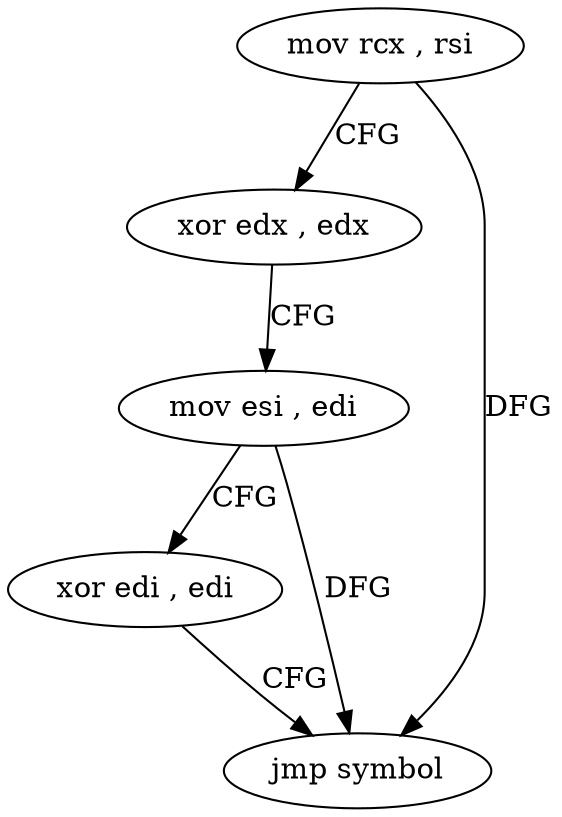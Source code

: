 digraph "func" {
"4234768" [label = "mov rcx , rsi" ]
"4234771" [label = "xor edx , edx" ]
"4234773" [label = "mov esi , edi" ]
"4234775" [label = "xor edi , edi" ]
"4234777" [label = "jmp symbol" ]
"4234768" -> "4234771" [ label = "CFG" ]
"4234768" -> "4234777" [ label = "DFG" ]
"4234771" -> "4234773" [ label = "CFG" ]
"4234773" -> "4234775" [ label = "CFG" ]
"4234773" -> "4234777" [ label = "DFG" ]
"4234775" -> "4234777" [ label = "CFG" ]
}
